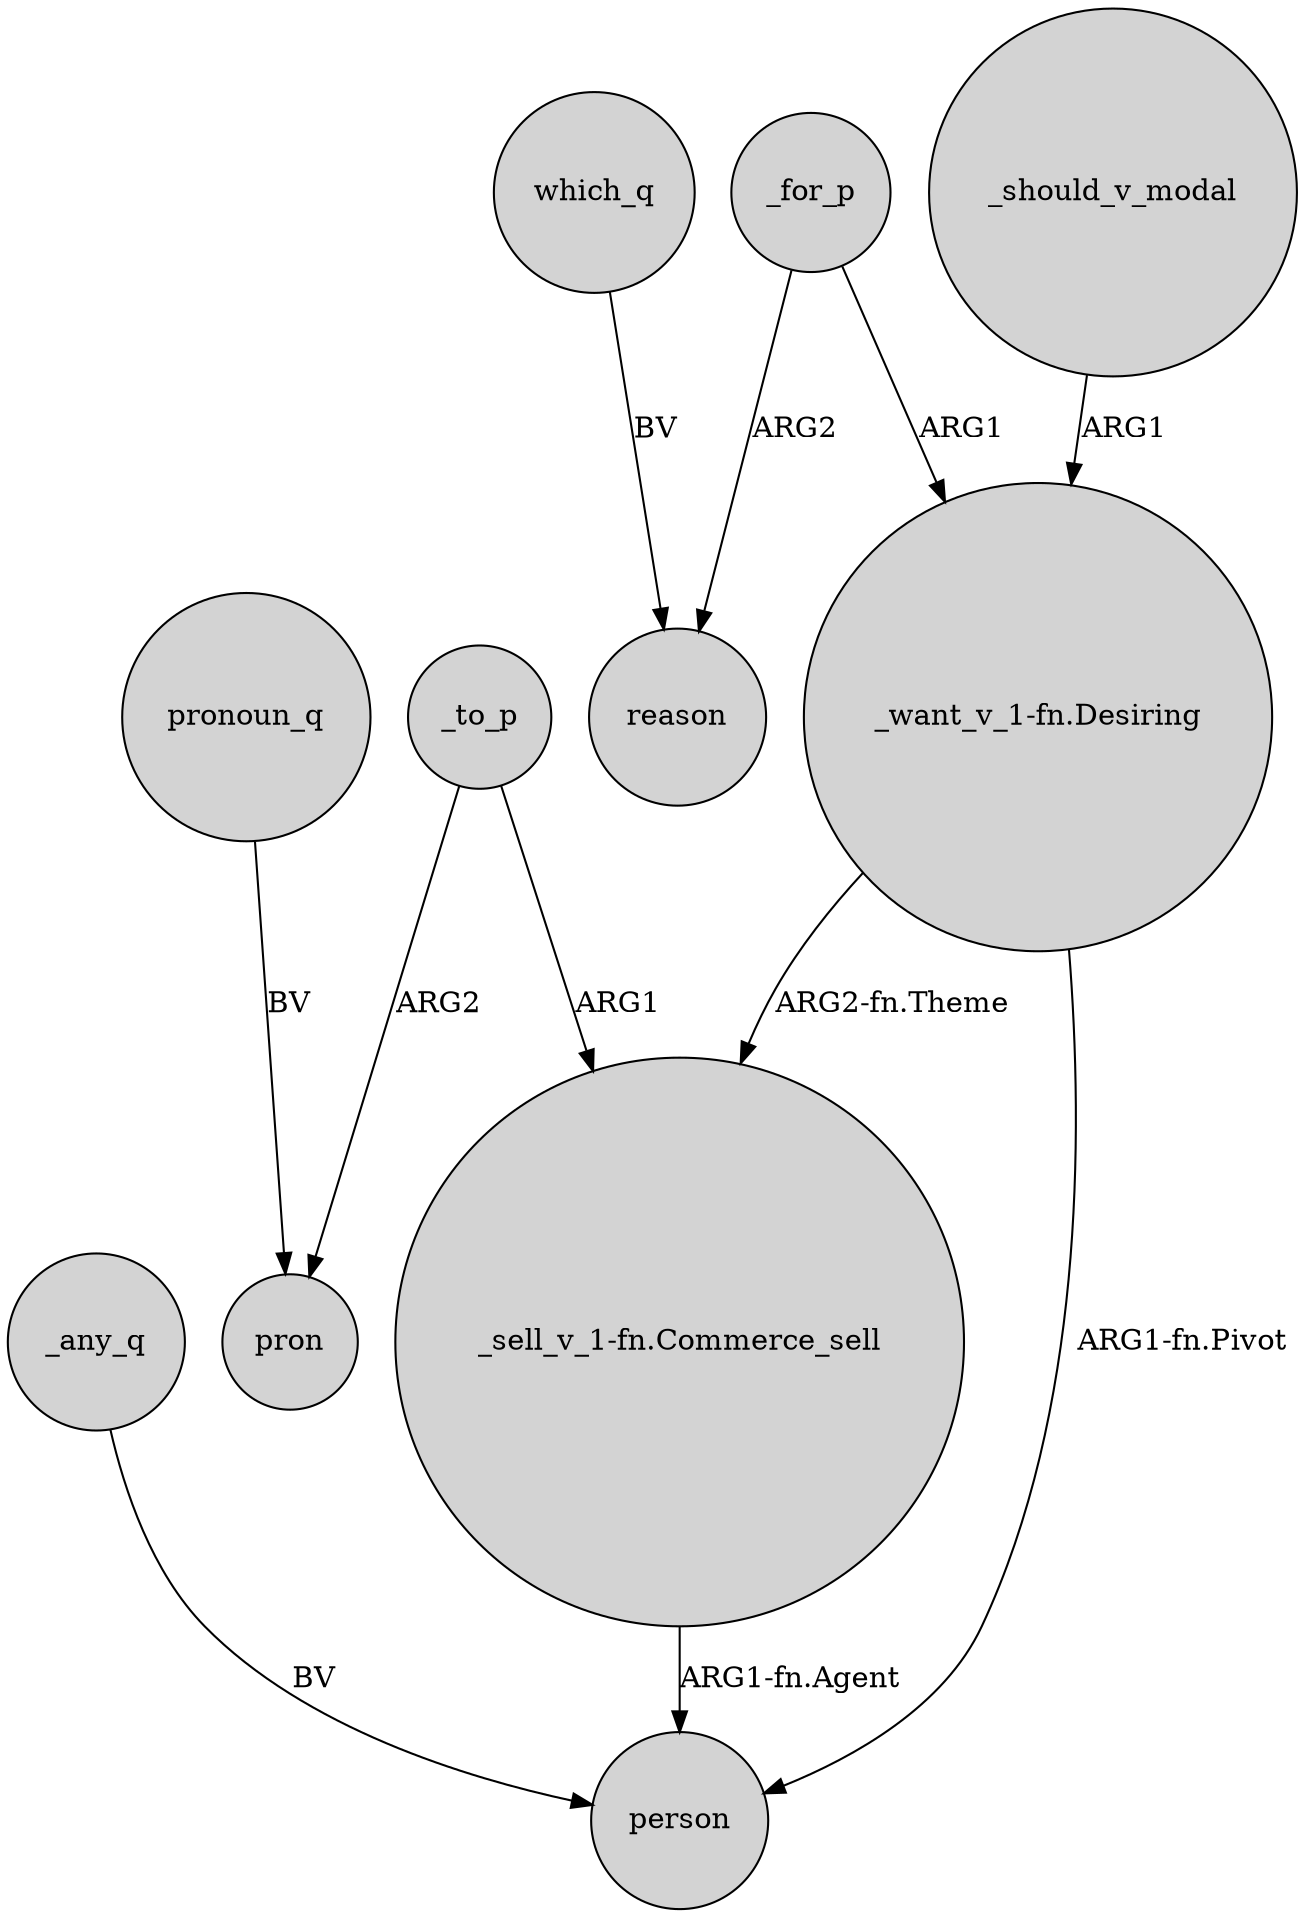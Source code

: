 digraph {
	node [shape=circle style=filled]
	_any_q -> person [label=BV]
	which_q -> reason [label=BV]
	"_want_v_1-fn.Desiring" -> "_sell_v_1-fn.Commerce_sell" [label="ARG2-fn.Theme"]
	_to_p -> "_sell_v_1-fn.Commerce_sell" [label=ARG1]
	_for_p -> "_want_v_1-fn.Desiring" [label=ARG1]
	_to_p -> pron [label=ARG2]
	"_want_v_1-fn.Desiring" -> person [label="ARG1-fn.Pivot"]
	_for_p -> reason [label=ARG2]
	_should_v_modal -> "_want_v_1-fn.Desiring" [label=ARG1]
	"_sell_v_1-fn.Commerce_sell" -> person [label="ARG1-fn.Agent"]
	pronoun_q -> pron [label=BV]
}
